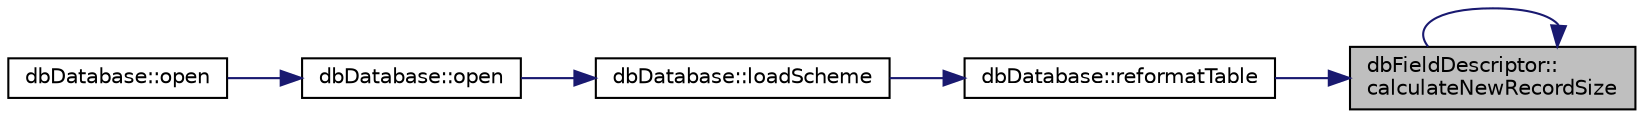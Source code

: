 digraph "dbFieldDescriptor::calculateNewRecordSize"
{
 // INTERACTIVE_SVG=YES
 // LATEX_PDF_SIZE
  edge [fontname="Helvetica",fontsize="10",labelfontname="Helvetica",labelfontsize="10"];
  node [fontname="Helvetica",fontsize="10",shape=record];
  rankdir="RL";
  Node1 [label="dbFieldDescriptor::\lcalculateNewRecordSize",height=0.2,width=0.4,color="black", fillcolor="grey75", style="filled", fontcolor="black",tooltip=" "];
  Node1 -> Node1 [dir="back",color="midnightblue",fontsize="10",style="solid"];
  Node1 -> Node2 [dir="back",color="midnightblue",fontsize="10",style="solid"];
  Node2 [label="dbDatabase::reformatTable",height=0.2,width=0.4,color="black", fillcolor="white", style="filled",URL="$classdbDatabase.html#a18a5d273dfd2b8eb59c4ef97f2617d5c",tooltip=" "];
  Node2 -> Node3 [dir="back",color="midnightblue",fontsize="10",style="solid"];
  Node3 [label="dbDatabase::loadScheme",height=0.2,width=0.4,color="black", fillcolor="white", style="filled",URL="$classdbDatabase.html#a34f7fdfb518f16af21864b9b900477bc",tooltip=" "];
  Node3 -> Node4 [dir="back",color="midnightblue",fontsize="10",style="solid"];
  Node4 [label="dbDatabase::open",height=0.2,width=0.4,color="black", fillcolor="white", style="filled",URL="$classdbDatabase.html#a7292d5348484aa6e90ff5da3c94e01ff",tooltip=" "];
  Node4 -> Node5 [dir="back",color="midnightblue",fontsize="10",style="solid"];
  Node5 [label="dbDatabase::open",height=0.2,width=0.4,color="black", fillcolor="white", style="filled",URL="$classdbDatabase.html#a4e2aa3b70bf2d2124717a6843937b182",tooltip=" "];
}

